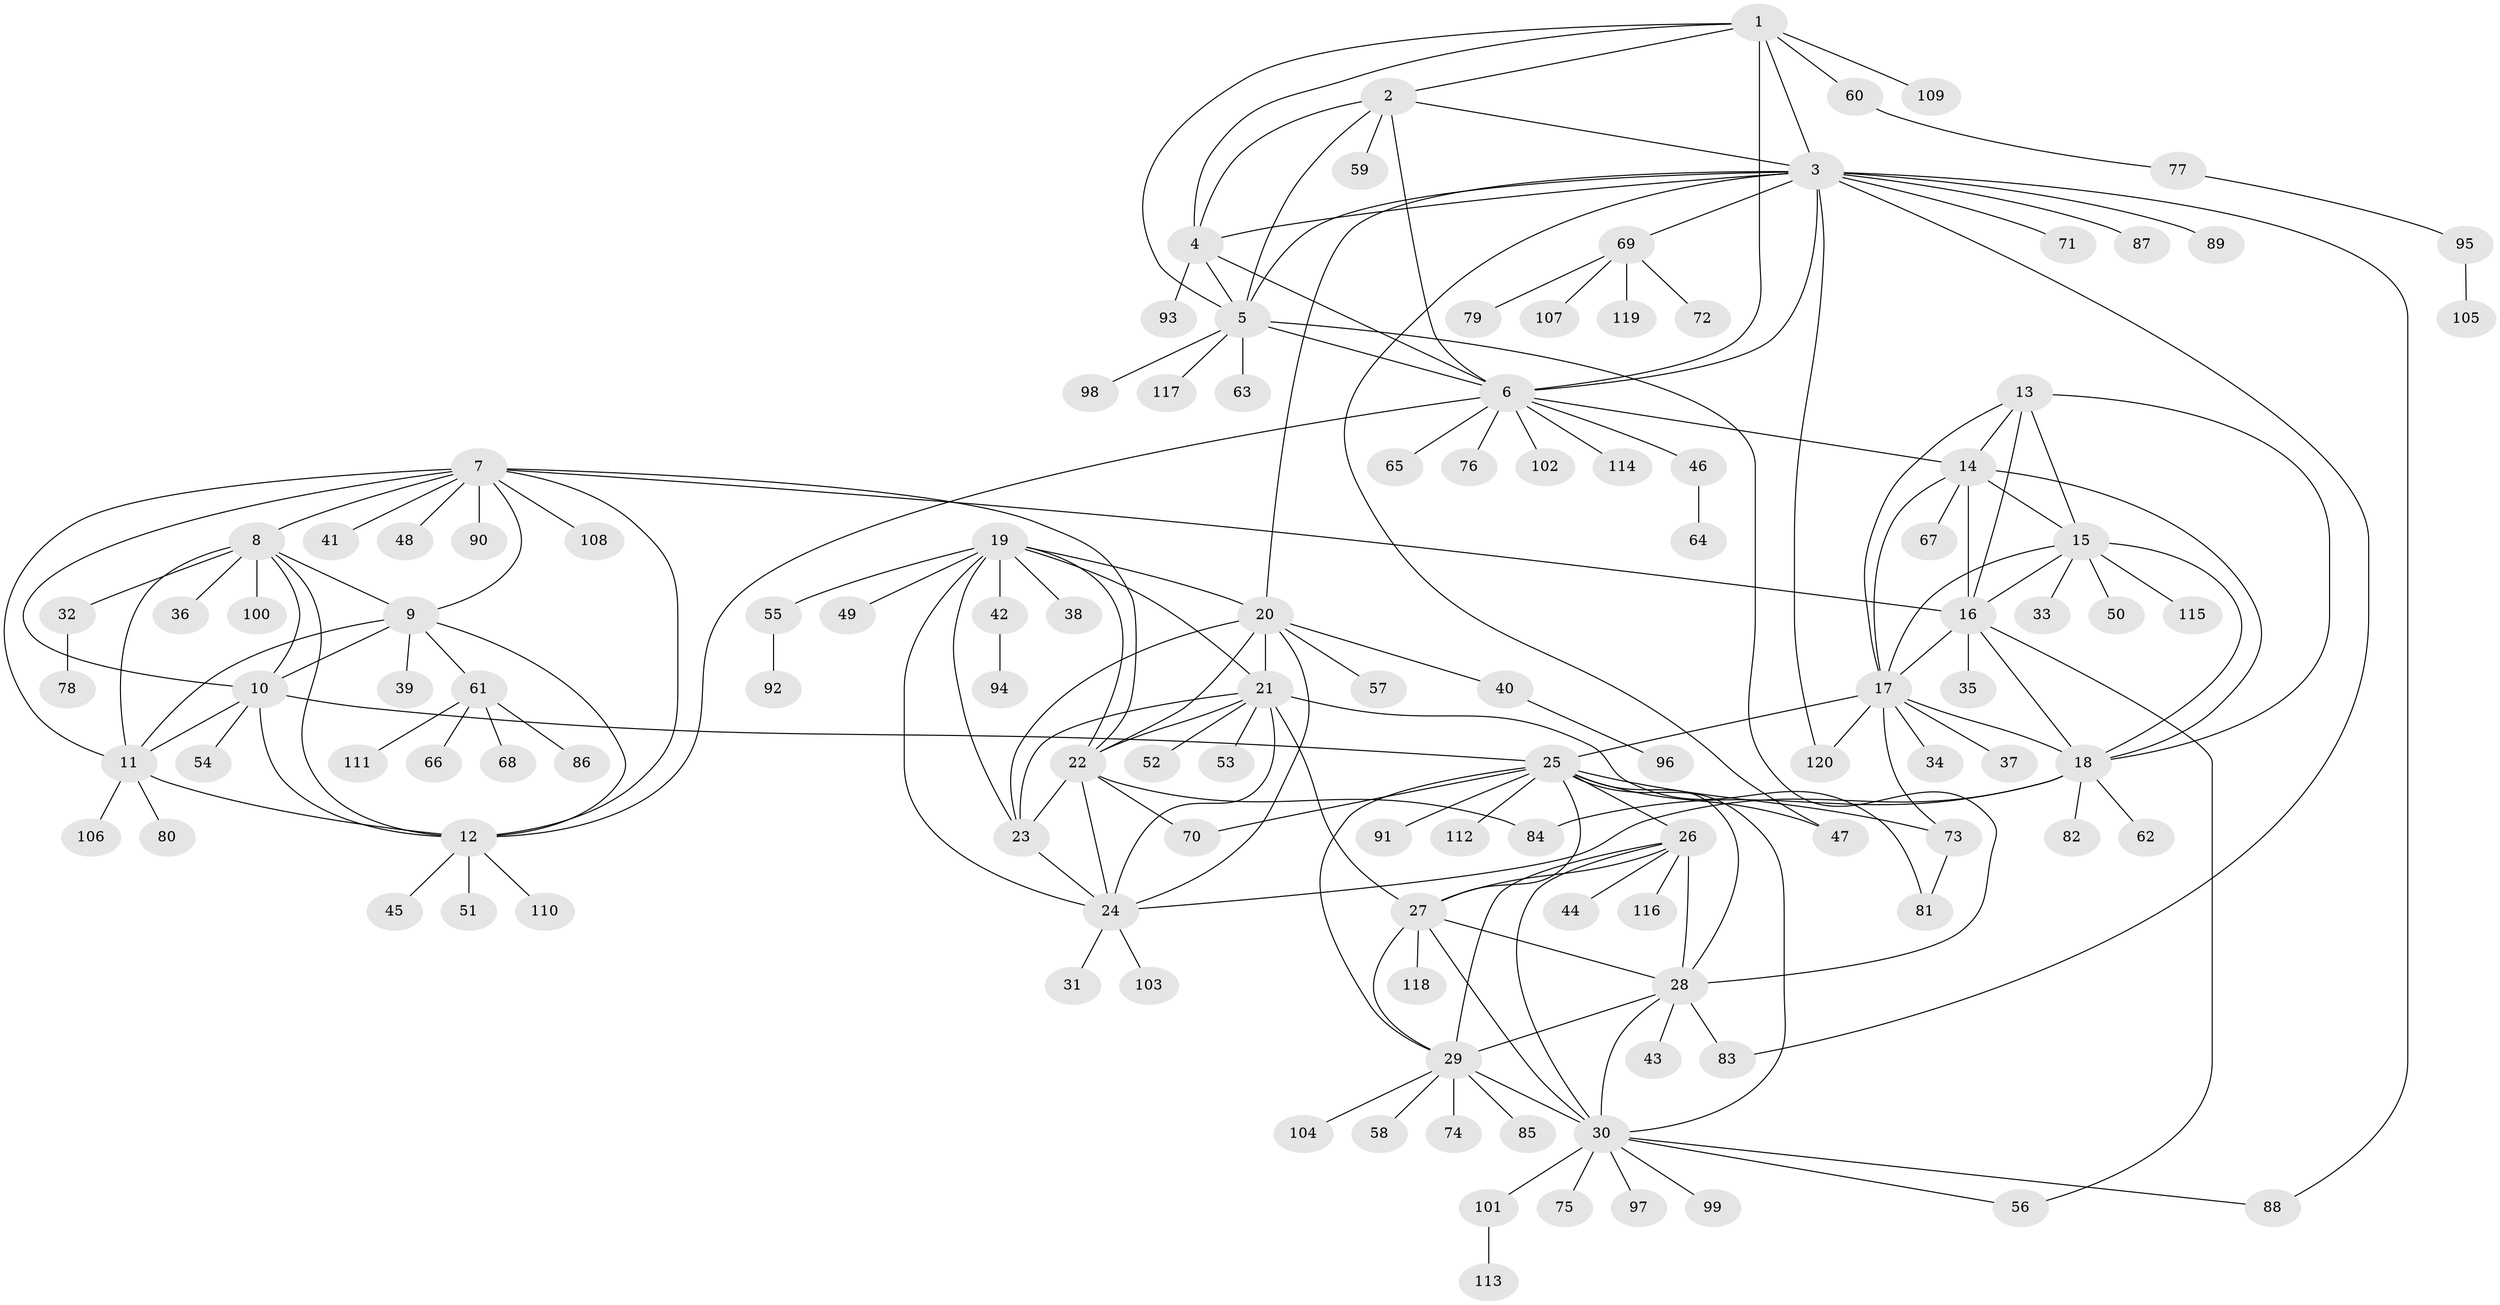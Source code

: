 // coarse degree distribution, {6: 0.05263157894736842, 5: 0.031578947368421054, 13: 0.021052631578947368, 11: 0.021052631578947368, 8: 0.021052631578947368, 4: 0.031578947368421054, 9: 0.042105263157894736, 7: 0.010526315789473684, 10: 0.010526315789473684, 1: 0.6, 2: 0.14736842105263157, 3: 0.010526315789473684}
// Generated by graph-tools (version 1.1) at 2025/52/02/27/25 19:52:21]
// undirected, 120 vertices, 184 edges
graph export_dot {
graph [start="1"]
  node [color=gray90,style=filled];
  1;
  2;
  3;
  4;
  5;
  6;
  7;
  8;
  9;
  10;
  11;
  12;
  13;
  14;
  15;
  16;
  17;
  18;
  19;
  20;
  21;
  22;
  23;
  24;
  25;
  26;
  27;
  28;
  29;
  30;
  31;
  32;
  33;
  34;
  35;
  36;
  37;
  38;
  39;
  40;
  41;
  42;
  43;
  44;
  45;
  46;
  47;
  48;
  49;
  50;
  51;
  52;
  53;
  54;
  55;
  56;
  57;
  58;
  59;
  60;
  61;
  62;
  63;
  64;
  65;
  66;
  67;
  68;
  69;
  70;
  71;
  72;
  73;
  74;
  75;
  76;
  77;
  78;
  79;
  80;
  81;
  82;
  83;
  84;
  85;
  86;
  87;
  88;
  89;
  90;
  91;
  92;
  93;
  94;
  95;
  96;
  97;
  98;
  99;
  100;
  101;
  102;
  103;
  104;
  105;
  106;
  107;
  108;
  109;
  110;
  111;
  112;
  113;
  114;
  115;
  116;
  117;
  118;
  119;
  120;
  1 -- 2;
  1 -- 3;
  1 -- 4;
  1 -- 5;
  1 -- 6;
  1 -- 60;
  1 -- 109;
  2 -- 3;
  2 -- 4;
  2 -- 5;
  2 -- 6;
  2 -- 59;
  3 -- 4;
  3 -- 5;
  3 -- 6;
  3 -- 20;
  3 -- 47;
  3 -- 69;
  3 -- 71;
  3 -- 83;
  3 -- 87;
  3 -- 88;
  3 -- 89;
  3 -- 120;
  4 -- 5;
  4 -- 6;
  4 -- 93;
  5 -- 6;
  5 -- 28;
  5 -- 63;
  5 -- 98;
  5 -- 117;
  6 -- 12;
  6 -- 14;
  6 -- 46;
  6 -- 65;
  6 -- 76;
  6 -- 102;
  6 -- 114;
  7 -- 8;
  7 -- 9;
  7 -- 10;
  7 -- 11;
  7 -- 12;
  7 -- 16;
  7 -- 22;
  7 -- 41;
  7 -- 48;
  7 -- 90;
  7 -- 108;
  8 -- 9;
  8 -- 10;
  8 -- 11;
  8 -- 12;
  8 -- 32;
  8 -- 36;
  8 -- 100;
  9 -- 10;
  9 -- 11;
  9 -- 12;
  9 -- 39;
  9 -- 61;
  10 -- 11;
  10 -- 12;
  10 -- 25;
  10 -- 54;
  11 -- 12;
  11 -- 80;
  11 -- 106;
  12 -- 45;
  12 -- 51;
  12 -- 110;
  13 -- 14;
  13 -- 15;
  13 -- 16;
  13 -- 17;
  13 -- 18;
  14 -- 15;
  14 -- 16;
  14 -- 17;
  14 -- 18;
  14 -- 67;
  15 -- 16;
  15 -- 17;
  15 -- 18;
  15 -- 33;
  15 -- 50;
  15 -- 115;
  16 -- 17;
  16 -- 18;
  16 -- 35;
  16 -- 56;
  17 -- 18;
  17 -- 25;
  17 -- 34;
  17 -- 37;
  17 -- 73;
  17 -- 120;
  18 -- 24;
  18 -- 62;
  18 -- 82;
  18 -- 84;
  19 -- 20;
  19 -- 21;
  19 -- 22;
  19 -- 23;
  19 -- 24;
  19 -- 38;
  19 -- 42;
  19 -- 49;
  19 -- 55;
  20 -- 21;
  20 -- 22;
  20 -- 23;
  20 -- 24;
  20 -- 40;
  20 -- 57;
  21 -- 22;
  21 -- 23;
  21 -- 24;
  21 -- 27;
  21 -- 52;
  21 -- 53;
  21 -- 81;
  22 -- 23;
  22 -- 24;
  22 -- 70;
  22 -- 84;
  23 -- 24;
  24 -- 31;
  24 -- 103;
  25 -- 26;
  25 -- 27;
  25 -- 28;
  25 -- 29;
  25 -- 30;
  25 -- 47;
  25 -- 70;
  25 -- 73;
  25 -- 91;
  25 -- 112;
  26 -- 27;
  26 -- 28;
  26 -- 29;
  26 -- 30;
  26 -- 44;
  26 -- 116;
  27 -- 28;
  27 -- 29;
  27 -- 30;
  27 -- 118;
  28 -- 29;
  28 -- 30;
  28 -- 43;
  28 -- 83;
  29 -- 30;
  29 -- 58;
  29 -- 74;
  29 -- 85;
  29 -- 104;
  30 -- 56;
  30 -- 75;
  30 -- 88;
  30 -- 97;
  30 -- 99;
  30 -- 101;
  32 -- 78;
  40 -- 96;
  42 -- 94;
  46 -- 64;
  55 -- 92;
  60 -- 77;
  61 -- 66;
  61 -- 68;
  61 -- 86;
  61 -- 111;
  69 -- 72;
  69 -- 79;
  69 -- 107;
  69 -- 119;
  73 -- 81;
  77 -- 95;
  95 -- 105;
  101 -- 113;
}
